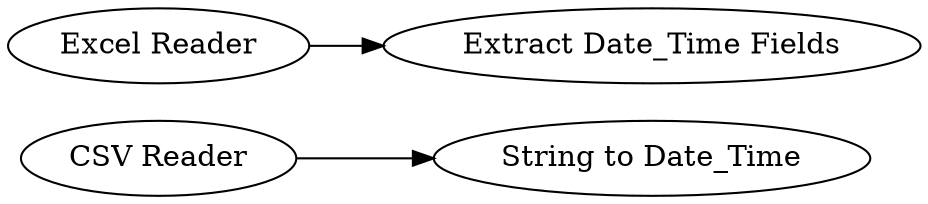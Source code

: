 digraph {
	30 -> 23
	20 -> 31
	23 [label="String to Date_Time"]
	30 [label="CSV Reader"]
	31 [label="Extract Date_Time Fields"]
	20 [label="Excel Reader"]
	rankdir=LR
}
